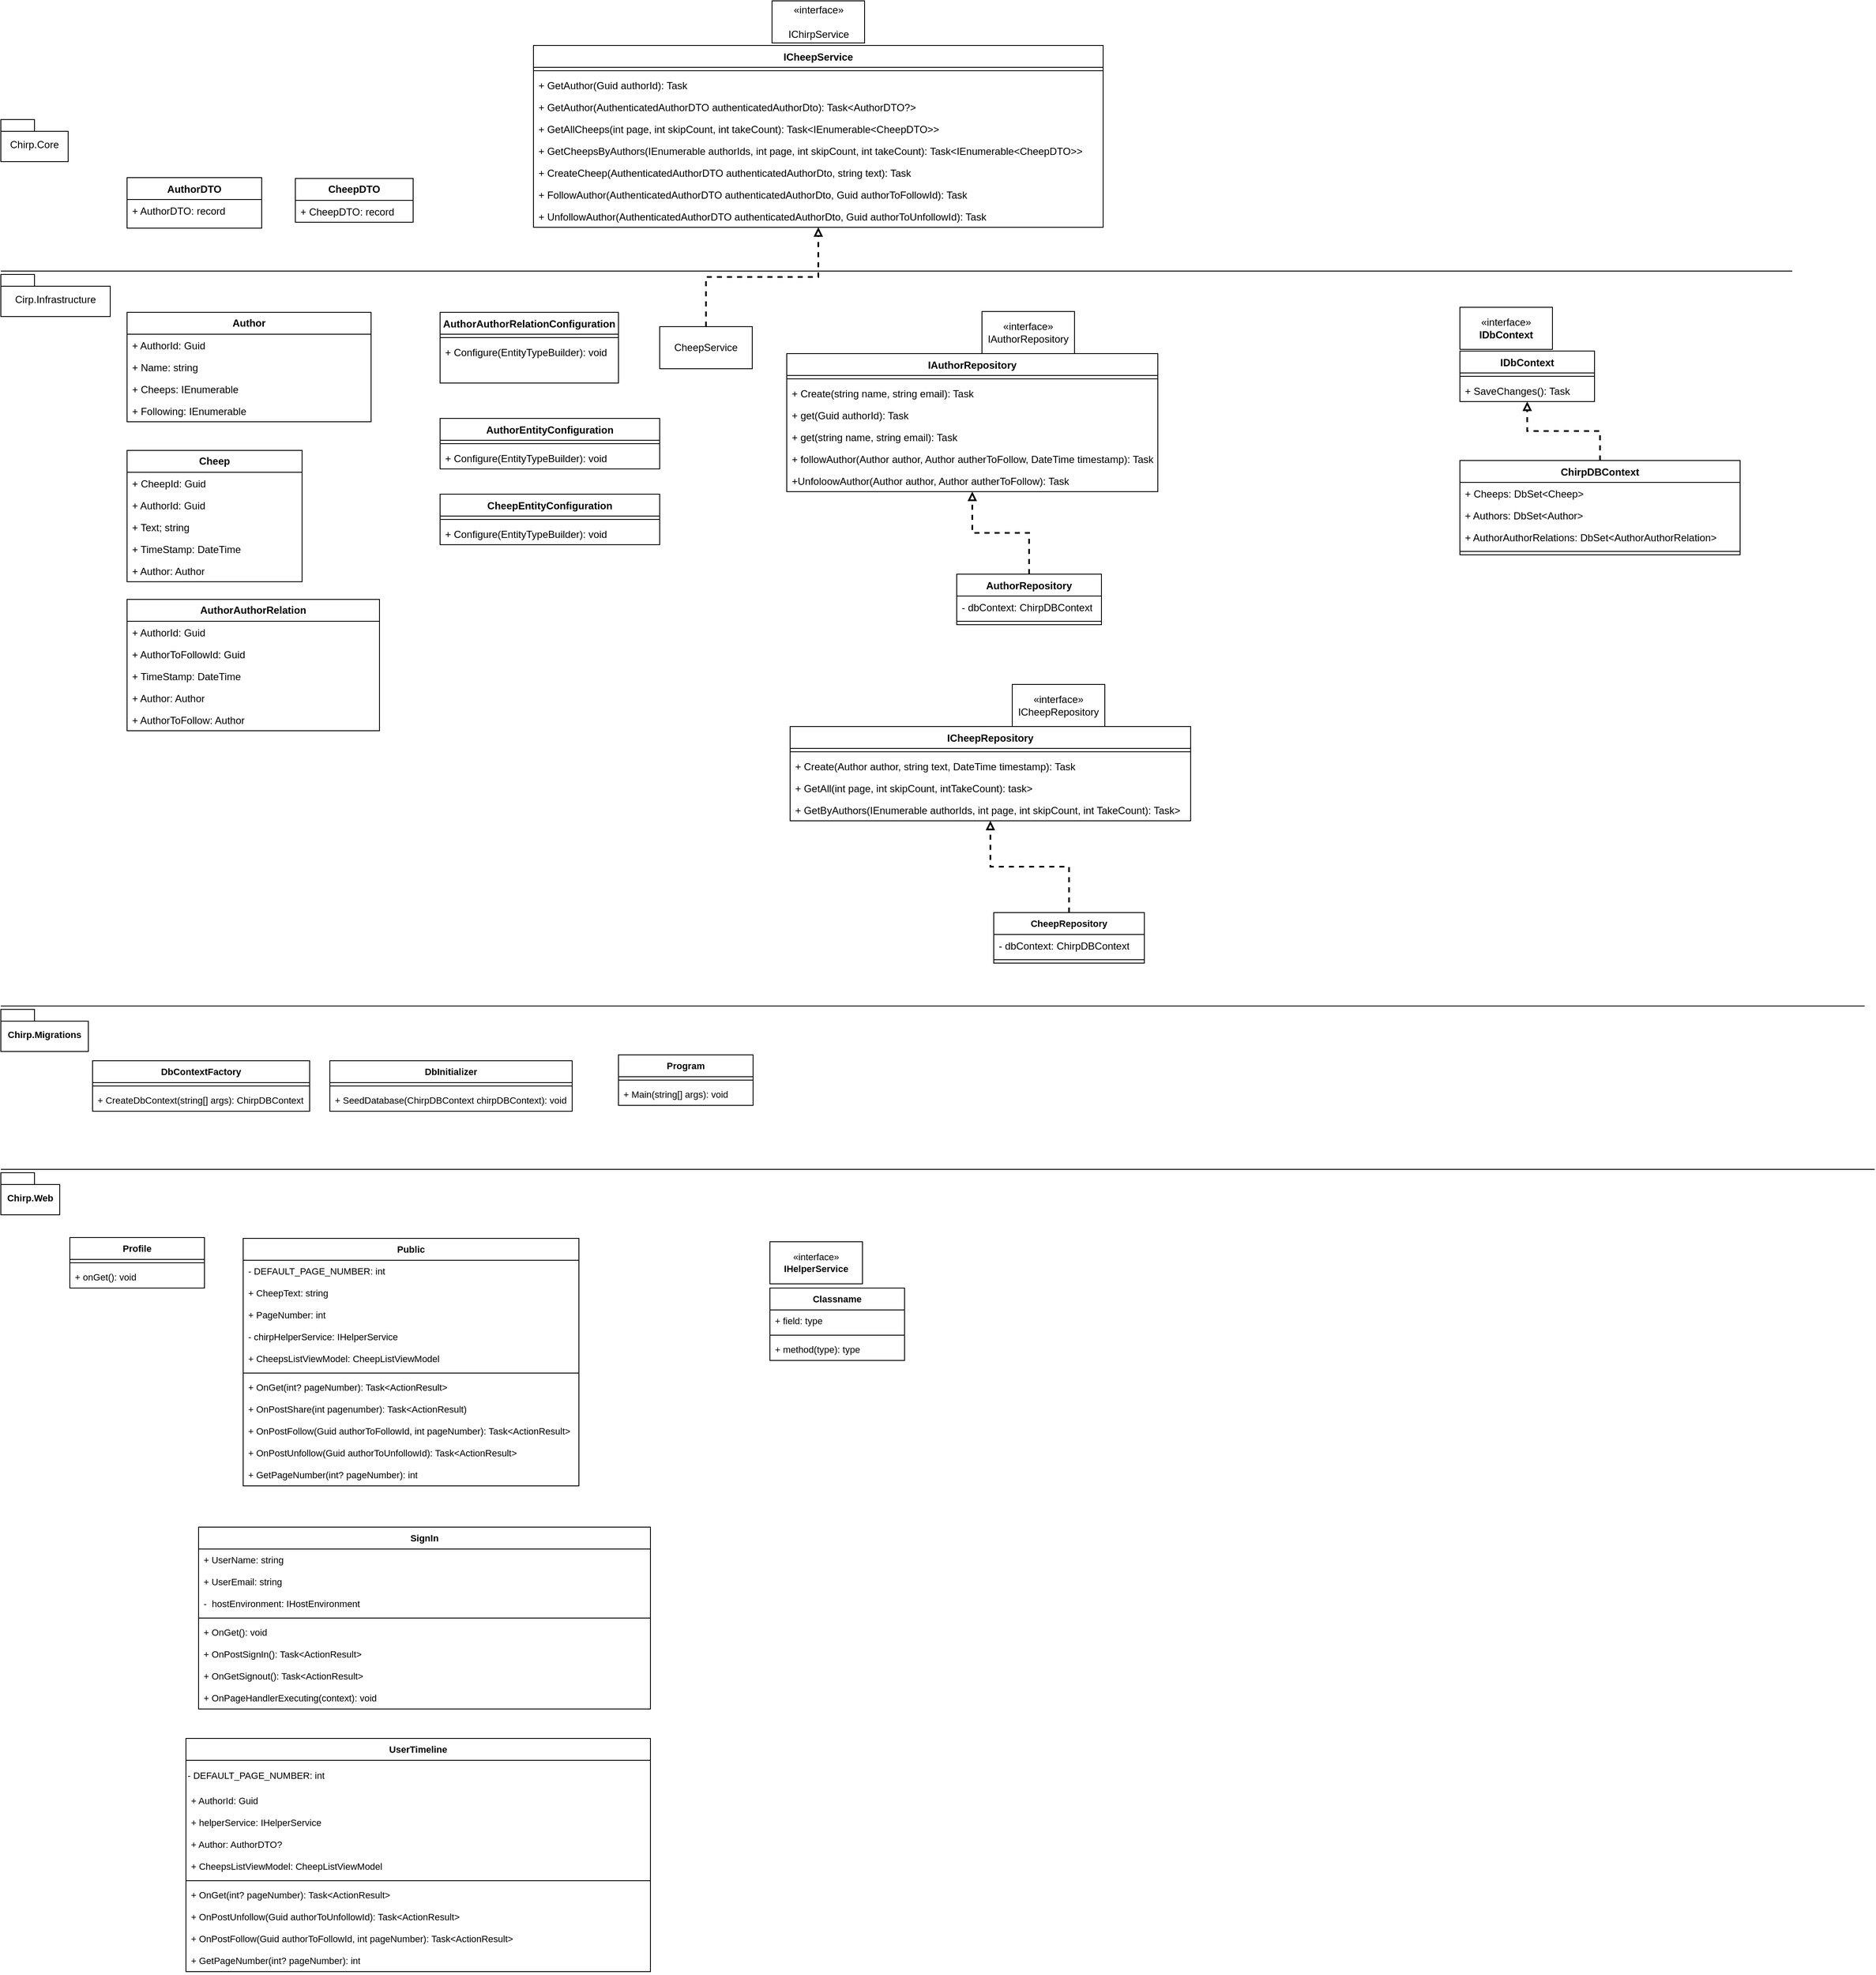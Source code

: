 <mxfile version="22.1.11" type="github">
  <diagram name="Side-1" id="n4ExBYcmlhZmqJaZ9lVX">
    <mxGraphModel dx="1687" dy="2089" grid="0" gridSize="10" guides="1" tooltips="1" connect="1" arrows="1" fold="1" page="1" pageScale="1" pageWidth="827" pageHeight="1169" math="0" shadow="0">
      <root>
        <mxCell id="0" />
        <mxCell id="1" parent="0" />
        <mxCell id="szzXH3E3IFlkDoHcMdtM-1" value="AuthorDTO" style="swimlane;align=center;verticalAlign=top;childLayout=stackLayout;horizontal=1;startSize=26;horizontalStack=0;resizeParent=1;resizeLast=0;collapsible=1;marginBottom=0;rounded=0;shadow=0;strokeWidth=1;" parent="1" vertex="1">
          <mxGeometry x="176" y="-931" width="160" height="60" as="geometry">
            <mxRectangle x="140" y="70" width="160" height="26" as="alternateBounds" />
          </mxGeometry>
        </mxCell>
        <mxCell id="szzXH3E3IFlkDoHcMdtM-2" value="+ AuthorDTO: record " style="text;align=left;verticalAlign=top;spacingLeft=4;spacingRight=4;overflow=hidden;rotatable=0;points=[[0,0.5],[1,0.5]];portConstraint=eastwest;" parent="szzXH3E3IFlkDoHcMdtM-1" vertex="1">
          <mxGeometry y="26" width="160" height="26" as="geometry" />
        </mxCell>
        <mxCell id="szzXH3E3IFlkDoHcMdtM-3" value="CheepDTO" style="swimlane;childLayout=stackLayout;horizontal=1;startSize=26;fillColor=none;horizontalStack=0;resizeParent=1;resizeParentMax=0;resizeLast=0;collapsible=1;marginBottom=0;whiteSpace=wrap;html=1;" parent="1" vertex="1">
          <mxGeometry x="376" y="-930" width="140" height="52" as="geometry" />
        </mxCell>
        <mxCell id="szzXH3E3IFlkDoHcMdtM-4" value="+ CheepDTO: record " style="text;strokeColor=none;fillColor=none;align=left;verticalAlign=top;spacingLeft=4;spacingRight=4;overflow=hidden;rotatable=0;points=[[0,0.5],[1,0.5]];portConstraint=eastwest;whiteSpace=wrap;html=1;" parent="szzXH3E3IFlkDoHcMdtM-3" vertex="1">
          <mxGeometry y="26" width="140" height="26" as="geometry" />
        </mxCell>
        <mxCell id="szzXH3E3IFlkDoHcMdtM-5" value="«interface»&#xa;&#xa;IChirpService" style="html=1;whiteSpace=wrap;" parent="1" vertex="1">
          <mxGeometry x="942.5" y="-1141" width="110" height="50" as="geometry" />
        </mxCell>
        <mxCell id="szzXH3E3IFlkDoHcMdtM-6" value="Chirp.Core" style="shape=folder;spacingTop=10;tabWidth=40;tabHeight=14;tabPosition=left;html=1;whiteSpace=wrap;" parent="1" vertex="1">
          <mxGeometry x="26" y="-1000" width="80" height="50" as="geometry" />
        </mxCell>
        <mxCell id="szzXH3E3IFlkDoHcMdtM-7" value="Cirp.Infrastructure" style="shape=folder;spacingTop=10;tabWidth=40;tabHeight=14;tabPosition=left;html=1;whiteSpace=wrap;" parent="1" vertex="1">
          <mxGeometry x="26" y="-816" width="130" height="50" as="geometry" />
        </mxCell>
        <mxCell id="szzXH3E3IFlkDoHcMdtM-8" value="Author" style="swimlane;childLayout=stackLayout;horizontal=1;startSize=26;fillColor=none;horizontalStack=0;resizeParent=1;resizeParentMax=0;resizeLast=0;collapsible=1;marginBottom=0;whiteSpace=wrap;html=1;" parent="1" vertex="1">
          <mxGeometry x="176" y="-771" width="290" height="130" as="geometry" />
        </mxCell>
        <mxCell id="szzXH3E3IFlkDoHcMdtM-9" value="+ AuthorId: Guid" style="text;strokeColor=none;fillColor=none;align=left;verticalAlign=top;spacingLeft=4;spacingRight=4;overflow=hidden;rotatable=0;points=[[0,0.5],[1,0.5]];portConstraint=eastwest;whiteSpace=wrap;html=1;" parent="szzXH3E3IFlkDoHcMdtM-8" vertex="1">
          <mxGeometry y="26" width="290" height="26" as="geometry" />
        </mxCell>
        <mxCell id="szzXH3E3IFlkDoHcMdtM-10" value="+ Name: string" style="text;strokeColor=none;fillColor=none;align=left;verticalAlign=top;spacingLeft=4;spacingRight=4;overflow=hidden;rotatable=0;points=[[0,0.5],[1,0.5]];portConstraint=eastwest;whiteSpace=wrap;html=1;" parent="szzXH3E3IFlkDoHcMdtM-8" vertex="1">
          <mxGeometry y="52" width="290" height="26" as="geometry" />
        </mxCell>
        <mxCell id="szzXH3E3IFlkDoHcMdtM-11" value="+ Cheeps: IEnumerable&lt;Cheep&gt;" style="text;strokeColor=none;fillColor=none;align=left;verticalAlign=top;spacingLeft=4;spacingRight=4;overflow=hidden;rotatable=0;points=[[0,0.5],[1,0.5]];portConstraint=eastwest;whiteSpace=wrap;html=1;" parent="szzXH3E3IFlkDoHcMdtM-8" vertex="1">
          <mxGeometry y="78" width="290" height="26" as="geometry" />
        </mxCell>
        <mxCell id="szzXH3E3IFlkDoHcMdtM-12" value="+ Following: IEnumerable&lt;AuthorAuthorRelation&gt;" style="text;strokeColor=none;fillColor=none;align=left;verticalAlign=top;spacingLeft=4;spacingRight=4;overflow=hidden;rotatable=0;points=[[0,0.5],[1,0.5]];portConstraint=eastwest;whiteSpace=wrap;html=1;" parent="szzXH3E3IFlkDoHcMdtM-8" vertex="1">
          <mxGeometry y="104" width="290" height="26" as="geometry" />
        </mxCell>
        <mxCell id="szzXH3E3IFlkDoHcMdtM-13" value="AuthorAuthorRelation" style="swimlane;childLayout=stackLayout;horizontal=1;startSize=26;fillColor=none;horizontalStack=0;resizeParent=1;resizeParentMax=0;resizeLast=0;collapsible=1;marginBottom=0;whiteSpace=wrap;html=1;" parent="1" vertex="1">
          <mxGeometry x="176" y="-430" width="300" height="156" as="geometry" />
        </mxCell>
        <mxCell id="szzXH3E3IFlkDoHcMdtM-14" value="+ AuthorId: Guid" style="text;strokeColor=none;fillColor=none;align=left;verticalAlign=top;spacingLeft=4;spacingRight=4;overflow=hidden;rotatable=0;points=[[0,0.5],[1,0.5]];portConstraint=eastwest;whiteSpace=wrap;html=1;" parent="szzXH3E3IFlkDoHcMdtM-13" vertex="1">
          <mxGeometry y="26" width="300" height="26" as="geometry" />
        </mxCell>
        <mxCell id="szzXH3E3IFlkDoHcMdtM-15" value="+ AuthorToFollowId: Guid" style="text;strokeColor=none;fillColor=none;align=left;verticalAlign=top;spacingLeft=4;spacingRight=4;overflow=hidden;rotatable=0;points=[[0,0.5],[1,0.5]];portConstraint=eastwest;whiteSpace=wrap;html=1;" parent="szzXH3E3IFlkDoHcMdtM-13" vertex="1">
          <mxGeometry y="52" width="300" height="26" as="geometry" />
        </mxCell>
        <mxCell id="szzXH3E3IFlkDoHcMdtM-16" value="+ TimeStamp: DateTime&#xa;&#xa;" style="text;strokeColor=none;fillColor=none;align=left;verticalAlign=top;spacingLeft=4;spacingRight=4;overflow=hidden;rotatable=0;points=[[0,0.5],[1,0.5]];portConstraint=eastwest;whiteSpace=wrap;html=1;" parent="szzXH3E3IFlkDoHcMdtM-13" vertex="1">
          <mxGeometry y="78" width="300" height="26" as="geometry" />
        </mxCell>
        <mxCell id="szzXH3E3IFlkDoHcMdtM-17" value="+ Author: Author" style="text;strokeColor=none;fillColor=none;align=left;verticalAlign=top;spacingLeft=4;spacingRight=4;overflow=hidden;rotatable=0;points=[[0,0.5],[1,0.5]];portConstraint=eastwest;whiteSpace=wrap;html=1;" parent="szzXH3E3IFlkDoHcMdtM-13" vertex="1">
          <mxGeometry y="104" width="300" height="26" as="geometry" />
        </mxCell>
        <mxCell id="szzXH3E3IFlkDoHcMdtM-18" value="+ AuthorToFollow: Author" style="text;strokeColor=none;fillColor=none;align=left;verticalAlign=top;spacingLeft=4;spacingRight=4;overflow=hidden;rotatable=0;points=[[0,0.5],[1,0.5]];portConstraint=eastwest;whiteSpace=wrap;html=1;" parent="szzXH3E3IFlkDoHcMdtM-13" vertex="1">
          <mxGeometry y="130" width="300" height="26" as="geometry" />
        </mxCell>
        <mxCell id="szzXH3E3IFlkDoHcMdtM-19" value="Cheep" style="swimlane;childLayout=stackLayout;horizontal=1;startSize=26;fillColor=none;horizontalStack=0;resizeParent=1;resizeParentMax=0;resizeLast=0;collapsible=1;marginBottom=0;whiteSpace=wrap;html=1;" parent="1" vertex="1">
          <mxGeometry x="176" y="-607" width="208" height="156" as="geometry" />
        </mxCell>
        <mxCell id="szzXH3E3IFlkDoHcMdtM-20" value="+ CheepId: Guid" style="text;strokeColor=none;fillColor=none;align=left;verticalAlign=top;spacingLeft=4;spacingRight=4;overflow=hidden;rotatable=0;points=[[0,0.5],[1,0.5]];portConstraint=eastwest;whiteSpace=wrap;html=1;" parent="szzXH3E3IFlkDoHcMdtM-19" vertex="1">
          <mxGeometry y="26" width="208" height="26" as="geometry" />
        </mxCell>
        <mxCell id="szzXH3E3IFlkDoHcMdtM-21" value="+ AuthorId: Guid" style="text;strokeColor=none;fillColor=none;align=left;verticalAlign=top;spacingLeft=4;spacingRight=4;overflow=hidden;rotatable=0;points=[[0,0.5],[1,0.5]];portConstraint=eastwest;whiteSpace=wrap;html=1;" parent="szzXH3E3IFlkDoHcMdtM-19" vertex="1">
          <mxGeometry y="52" width="208" height="26" as="geometry" />
        </mxCell>
        <mxCell id="szzXH3E3IFlkDoHcMdtM-22" value="+ Text; string" style="text;strokeColor=none;fillColor=none;align=left;verticalAlign=top;spacingLeft=4;spacingRight=4;overflow=hidden;rotatable=0;points=[[0,0.5],[1,0.5]];portConstraint=eastwest;whiteSpace=wrap;html=1;" parent="szzXH3E3IFlkDoHcMdtM-19" vertex="1">
          <mxGeometry y="78" width="208" height="26" as="geometry" />
        </mxCell>
        <mxCell id="szzXH3E3IFlkDoHcMdtM-26" value="+ TimeStamp: DateTime&#xa;&#xa;" style="text;strokeColor=none;fillColor=none;align=left;verticalAlign=top;spacingLeft=4;spacingRight=4;overflow=hidden;rotatable=0;points=[[0,0.5],[1,0.5]];portConstraint=eastwest;whiteSpace=wrap;html=1;" parent="szzXH3E3IFlkDoHcMdtM-19" vertex="1">
          <mxGeometry y="104" width="208" height="26" as="geometry" />
        </mxCell>
        <mxCell id="szzXH3E3IFlkDoHcMdtM-28" value="+ Author: Author" style="text;strokeColor=none;fillColor=none;align=left;verticalAlign=top;spacingLeft=4;spacingRight=4;overflow=hidden;rotatable=0;points=[[0,0.5],[1,0.5]];portConstraint=eastwest;whiteSpace=wrap;html=1;" parent="szzXH3E3IFlkDoHcMdtM-19" vertex="1">
          <mxGeometry y="130" width="208" height="26" as="geometry" />
        </mxCell>
        <mxCell id="szzXH3E3IFlkDoHcMdtM-23" value="" style="line;strokeWidth=1;fillColor=none;align=left;verticalAlign=middle;spacingTop=-1;spacingLeft=3;spacingRight=3;rotatable=0;labelPosition=right;points=[];portConstraint=eastwest;strokeColor=inherit;" parent="1" vertex="1">
          <mxGeometry x="26" y="-824" width="2129" height="8" as="geometry" />
        </mxCell>
        <mxCell id="szzXH3E3IFlkDoHcMdtM-40" value="AuthorAuthorRelationConfiguration" style="swimlane;align=center;verticalAlign=top;childLayout=stackLayout;horizontal=1;startSize=26;horizontalStack=0;resizeParent=1;resizeParentMax=0;resizeLast=0;collapsible=1;marginBottom=0;whiteSpace=wrap;html=1;" parent="1" vertex="1">
          <mxGeometry x="548" y="-771" width="212" height="84" as="geometry" />
        </mxCell>
        <mxCell id="szzXH3E3IFlkDoHcMdtM-42" value="" style="line;strokeWidth=1;fillColor=none;align=left;verticalAlign=middle;spacingTop=-1;spacingLeft=3;spacingRight=3;rotatable=0;labelPosition=right;points=[];portConstraint=eastwest;strokeColor=inherit;" parent="szzXH3E3IFlkDoHcMdtM-40" vertex="1">
          <mxGeometry y="26" width="212" height="8" as="geometry" />
        </mxCell>
        <mxCell id="szzXH3E3IFlkDoHcMdtM-43" value="+ Configure(EntityTypeBuilder&lt;AuthorAuthorRelation&gt;): void" style="text;strokeColor=none;fillColor=none;align=left;verticalAlign=top;spacingLeft=4;spacingRight=4;overflow=hidden;rotatable=0;points=[[0,0.5],[1,0.5]];portConstraint=eastwest;whiteSpace=wrap;html=1;" parent="szzXH3E3IFlkDoHcMdtM-40" vertex="1">
          <mxGeometry y="34" width="212" height="50" as="geometry" />
        </mxCell>
        <mxCell id="szzXH3E3IFlkDoHcMdtM-45" value="AuthorEntityConfiguration" style="swimlane;align=center;verticalAlign=top;childLayout=stackLayout;horizontal=1;startSize=26;horizontalStack=0;resizeParent=1;resizeParentMax=0;resizeLast=0;collapsible=1;marginBottom=0;whiteSpace=wrap;html=1;" parent="1" vertex="1">
          <mxGeometry x="548" y="-645" width="261" height="60" as="geometry" />
        </mxCell>
        <mxCell id="szzXH3E3IFlkDoHcMdtM-47" value="" style="line;strokeWidth=1;fillColor=none;align=left;verticalAlign=middle;spacingTop=-1;spacingLeft=3;spacingRight=3;rotatable=0;labelPosition=right;points=[];portConstraint=eastwest;strokeColor=inherit;" parent="szzXH3E3IFlkDoHcMdtM-45" vertex="1">
          <mxGeometry y="26" width="261" height="8" as="geometry" />
        </mxCell>
        <mxCell id="szzXH3E3IFlkDoHcMdtM-48" value="+ Configure(EntityTypeBuilder&lt;Author&gt;): void" style="text;strokeColor=none;fillColor=none;align=left;verticalAlign=top;spacingLeft=4;spacingRight=4;overflow=hidden;rotatable=0;points=[[0,0.5],[1,0.5]];portConstraint=eastwest;whiteSpace=wrap;html=1;" parent="szzXH3E3IFlkDoHcMdtM-45" vertex="1">
          <mxGeometry y="34" width="261" height="26" as="geometry" />
        </mxCell>
        <mxCell id="szzXH3E3IFlkDoHcMdtM-49" value="CheepEntityConfiguration" style="swimlane;align=center;verticalAlign=top;childLayout=stackLayout;horizontal=1;startSize=26;horizontalStack=0;resizeParent=1;resizeParentMax=0;resizeLast=0;collapsible=1;marginBottom=0;whiteSpace=wrap;html=1;" parent="1" vertex="1">
          <mxGeometry x="548" y="-555" width="261" height="60" as="geometry" />
        </mxCell>
        <mxCell id="szzXH3E3IFlkDoHcMdtM-50" value="" style="line;strokeWidth=1;fillColor=none;align=left;verticalAlign=middle;spacingTop=-1;spacingLeft=3;spacingRight=3;rotatable=0;labelPosition=right;points=[];portConstraint=eastwest;strokeColor=inherit;" parent="szzXH3E3IFlkDoHcMdtM-49" vertex="1">
          <mxGeometry y="26" width="261" height="8" as="geometry" />
        </mxCell>
        <mxCell id="szzXH3E3IFlkDoHcMdtM-51" value="+ Configure(EntityTypeBuilder&lt;Cheep&gt;): void" style="text;strokeColor=none;fillColor=none;align=left;verticalAlign=top;spacingLeft=4;spacingRight=4;overflow=hidden;rotatable=0;points=[[0,0.5],[1,0.5]];portConstraint=eastwest;whiteSpace=wrap;html=1;" parent="szzXH3E3IFlkDoHcMdtM-49" vertex="1">
          <mxGeometry y="34" width="261" height="26" as="geometry" />
        </mxCell>
        <mxCell id="szzXH3E3IFlkDoHcMdtM-52" value="IAuthorRepository" style="swimlane;align=center;verticalAlign=top;childLayout=stackLayout;horizontal=1;startSize=26;horizontalStack=0;resizeParent=1;resizeParentMax=0;resizeLast=0;collapsible=1;marginBottom=0;whiteSpace=wrap;html=1;" parent="1" vertex="1">
          <mxGeometry x="960" y="-722" width="441" height="164" as="geometry" />
        </mxCell>
        <mxCell id="szzXH3E3IFlkDoHcMdtM-54" value="" style="line;strokeWidth=1;fillColor=none;align=left;verticalAlign=middle;spacingTop=-1;spacingLeft=3;spacingRight=3;rotatable=0;labelPosition=right;points=[];portConstraint=eastwest;strokeColor=inherit;" parent="szzXH3E3IFlkDoHcMdtM-52" vertex="1">
          <mxGeometry y="26" width="441" height="8" as="geometry" />
        </mxCell>
        <mxCell id="szzXH3E3IFlkDoHcMdtM-55" value="+ Create(string name, string email): Task&lt;Author&gt;" style="text;strokeColor=none;fillColor=none;align=left;verticalAlign=top;spacingLeft=4;spacingRight=4;overflow=hidden;rotatable=0;points=[[0,0.5],[1,0.5]];portConstraint=eastwest;whiteSpace=wrap;html=1;" parent="szzXH3E3IFlkDoHcMdtM-52" vertex="1">
          <mxGeometry y="34" width="441" height="26" as="geometry" />
        </mxCell>
        <mxCell id="NcOIJJ-A-0G6b4FiHdDM-6" value="+ get(Guid authorId): Task&lt;Author?&gt;" style="text;strokeColor=none;fillColor=none;align=left;verticalAlign=top;spacingLeft=4;spacingRight=4;overflow=hidden;rotatable=0;points=[[0,0.5],[1,0.5]];portConstraint=eastwest;whiteSpace=wrap;html=1;" vertex="1" parent="szzXH3E3IFlkDoHcMdtM-52">
          <mxGeometry y="60" width="441" height="26" as="geometry" />
        </mxCell>
        <mxCell id="NcOIJJ-A-0G6b4FiHdDM-7" value="+ get(string name, string email): Task&lt;Author?&gt;" style="text;strokeColor=none;fillColor=none;align=left;verticalAlign=top;spacingLeft=4;spacingRight=4;overflow=hidden;rotatable=0;points=[[0,0.5],[1,0.5]];portConstraint=eastwest;whiteSpace=wrap;html=1;" vertex="1" parent="szzXH3E3IFlkDoHcMdtM-52">
          <mxGeometry y="86" width="441" height="26" as="geometry" />
        </mxCell>
        <mxCell id="NcOIJJ-A-0G6b4FiHdDM-8" value="+ followAuthor(Author author, Author autherToFollow, DateTime timestamp): Task&lt;AuthorAuthorRelation&gt;" style="text;strokeColor=none;fillColor=none;align=left;verticalAlign=top;spacingLeft=4;spacingRight=4;overflow=hidden;rotatable=0;points=[[0,0.5],[1,0.5]];portConstraint=eastwest;whiteSpace=wrap;html=1;" vertex="1" parent="szzXH3E3IFlkDoHcMdtM-52">
          <mxGeometry y="112" width="441" height="26" as="geometry" />
        </mxCell>
        <mxCell id="NcOIJJ-A-0G6b4FiHdDM-9" value="+UnfoloowAuthor(Author author, Author autherToFollow): Task" style="text;strokeColor=none;fillColor=none;align=left;verticalAlign=top;spacingLeft=4;spacingRight=4;overflow=hidden;rotatable=0;points=[[0,0.5],[1,0.5]];portConstraint=eastwest;whiteSpace=wrap;html=1;" vertex="1" parent="szzXH3E3IFlkDoHcMdtM-52">
          <mxGeometry y="138" width="441" height="26" as="geometry" />
        </mxCell>
        <mxCell id="NcOIJJ-A-0G6b4FiHdDM-10" value="ICheepRepository" style="swimlane;align=center;verticalAlign=top;childLayout=stackLayout;horizontal=1;startSize=26;horizontalStack=0;resizeParent=1;resizeParentMax=0;resizeLast=0;collapsible=1;marginBottom=0;whiteSpace=wrap;html=1;" vertex="1" parent="1">
          <mxGeometry x="964" y="-279" width="476" height="112" as="geometry" />
        </mxCell>
        <mxCell id="NcOIJJ-A-0G6b4FiHdDM-12" value="" style="line;strokeWidth=1;fillColor=none;align=left;verticalAlign=middle;spacingTop=-1;spacingLeft=3;spacingRight=3;rotatable=0;labelPosition=right;points=[];portConstraint=eastwest;strokeColor=inherit;" vertex="1" parent="NcOIJJ-A-0G6b4FiHdDM-10">
          <mxGeometry y="26" width="476" height="8" as="geometry" />
        </mxCell>
        <mxCell id="NcOIJJ-A-0G6b4FiHdDM-13" value="+ Create(Author author, string text, DateTime timestamp): Task&lt;Cheep&gt;" style="text;strokeColor=none;fillColor=none;align=left;verticalAlign=top;spacingLeft=4;spacingRight=4;overflow=hidden;rotatable=0;points=[[0,0.5],[1,0.5]];portConstraint=eastwest;whiteSpace=wrap;html=1;" vertex="1" parent="NcOIJJ-A-0G6b4FiHdDM-10">
          <mxGeometry y="34" width="476" height="26" as="geometry" />
        </mxCell>
        <mxCell id="NcOIJJ-A-0G6b4FiHdDM-15" value="+ GetAll(int page, int skipCount, intTakeCount): task&lt;IEnumerable&lt;Cheep&gt;&gt;" style="text;strokeColor=none;fillColor=none;align=left;verticalAlign=top;spacingLeft=4;spacingRight=4;overflow=hidden;rotatable=0;points=[[0,0.5],[1,0.5]];portConstraint=eastwest;whiteSpace=wrap;html=1;" vertex="1" parent="NcOIJJ-A-0G6b4FiHdDM-10">
          <mxGeometry y="60" width="476" height="26" as="geometry" />
        </mxCell>
        <mxCell id="NcOIJJ-A-0G6b4FiHdDM-16" value="+ GetByAuthors(IEnumerable&lt;Guid&gt; authorIds, int page, int skipCount, int TakeCount): Task&lt;IEnumerable&lt;Cheep&gt;&gt;" style="text;strokeColor=none;fillColor=none;align=left;verticalAlign=top;spacingLeft=4;spacingRight=4;overflow=hidden;rotatable=0;points=[[0,0.5],[1,0.5]];portConstraint=eastwest;whiteSpace=wrap;html=1;" vertex="1" parent="NcOIJJ-A-0G6b4FiHdDM-10">
          <mxGeometry y="86" width="476" height="26" as="geometry" />
        </mxCell>
        <mxCell id="NcOIJJ-A-0G6b4FiHdDM-18" value="«interface»&#xa;IAuthorRepository" style="html=1;whiteSpace=wrap;" vertex="1" parent="1">
          <mxGeometry x="1192" y="-772" width="110" height="50" as="geometry" />
        </mxCell>
        <mxCell id="NcOIJJ-A-0G6b4FiHdDM-19" value="«interface»&#xa;ICheepRepository" style="html=1;whiteSpace=wrap;" vertex="1" parent="1">
          <mxGeometry x="1228" y="-329" width="110" height="50" as="geometry" />
        </mxCell>
        <mxCell id="NcOIJJ-A-0G6b4FiHdDM-25" value="ICheepService" style="swimlane;align=center;verticalAlign=top;childLayout=stackLayout;horizontal=1;startSize=26;horizontalStack=0;resizeParent=1;resizeParentMax=0;resizeLast=0;collapsible=1;marginBottom=0;whiteSpace=wrap;html=1;" vertex="1" parent="1">
          <mxGeometry x="659" y="-1088" width="677" height="216" as="geometry" />
        </mxCell>
        <mxCell id="NcOIJJ-A-0G6b4FiHdDM-27" value="" style="line;strokeWidth=1;fillColor=none;align=left;verticalAlign=middle;spacingTop=-1;spacingLeft=3;spacingRight=3;rotatable=0;labelPosition=right;points=[];portConstraint=eastwest;strokeColor=inherit;" vertex="1" parent="NcOIJJ-A-0G6b4FiHdDM-25">
          <mxGeometry y="26" width="677" height="8" as="geometry" />
        </mxCell>
        <mxCell id="NcOIJJ-A-0G6b4FiHdDM-28" value="+ GetAuthor(Guid authorId): Task" style="text;strokeColor=none;fillColor=none;align=left;verticalAlign=top;spacingLeft=4;spacingRight=4;overflow=hidden;rotatable=0;points=[[0,0.5],[1,0.5]];portConstraint=eastwest;whiteSpace=wrap;html=1;" vertex="1" parent="NcOIJJ-A-0G6b4FiHdDM-25">
          <mxGeometry y="34" width="677" height="26" as="geometry" />
        </mxCell>
        <mxCell id="NcOIJJ-A-0G6b4FiHdDM-29" value="+ GetAuthor(AuthenticatedAuthorDTO authenticatedAuthorDto): Task&amp;lt;AuthorDTO?&amp;gt;" style="text;strokeColor=none;fillColor=none;align=left;verticalAlign=top;spacingLeft=4;spacingRight=4;overflow=hidden;rotatable=0;points=[[0,0.5],[1,0.5]];portConstraint=eastwest;whiteSpace=wrap;html=1;" vertex="1" parent="NcOIJJ-A-0G6b4FiHdDM-25">
          <mxGeometry y="60" width="677" height="26" as="geometry" />
        </mxCell>
        <mxCell id="NcOIJJ-A-0G6b4FiHdDM-30" value="+ GetAllCheeps(int page, int skipCount, int takeCount): Task&amp;lt;IEnumerable&amp;lt;CheepDTO&amp;gt;&amp;gt;" style="text;strokeColor=none;fillColor=none;align=left;verticalAlign=top;spacingLeft=4;spacingRight=4;overflow=hidden;rotatable=0;points=[[0,0.5],[1,0.5]];portConstraint=eastwest;whiteSpace=wrap;html=1;" vertex="1" parent="NcOIJJ-A-0G6b4FiHdDM-25">
          <mxGeometry y="86" width="677" height="26" as="geometry" />
        </mxCell>
        <mxCell id="NcOIJJ-A-0G6b4FiHdDM-31" value="+&amp;nbsp;GetCheepsByAuthors(IEnumerable authorIds, int page, int skipCount, int takeCount):&amp;nbsp;Task&amp;lt;IEnumerable&amp;lt;CheepDTO&amp;gt;&amp;gt;&amp;nbsp;" style="text;strokeColor=none;fillColor=none;align=left;verticalAlign=top;spacingLeft=4;spacingRight=4;overflow=hidden;rotatable=0;points=[[0,0.5],[1,0.5]];portConstraint=eastwest;whiteSpace=wrap;html=1;" vertex="1" parent="NcOIJJ-A-0G6b4FiHdDM-25">
          <mxGeometry y="112" width="677" height="26" as="geometry" />
        </mxCell>
        <mxCell id="NcOIJJ-A-0G6b4FiHdDM-32" value="+ CreateCheep(AuthenticatedAuthorDTO authenticatedAuthorDto, string text): Task&amp;nbsp;" style="text;strokeColor=none;fillColor=none;align=left;verticalAlign=top;spacingLeft=4;spacingRight=4;overflow=hidden;rotatable=0;points=[[0,0.5],[1,0.5]];portConstraint=eastwest;whiteSpace=wrap;html=1;" vertex="1" parent="NcOIJJ-A-0G6b4FiHdDM-25">
          <mxGeometry y="138" width="677" height="26" as="geometry" />
        </mxCell>
        <mxCell id="NcOIJJ-A-0G6b4FiHdDM-33" value="+ FollowAuthor(AuthenticatedAuthorDTO authenticatedAuthorDto, Guid authorToFollowId): Task" style="text;strokeColor=none;fillColor=none;align=left;verticalAlign=top;spacingLeft=4;spacingRight=4;overflow=hidden;rotatable=0;points=[[0,0.5],[1,0.5]];portConstraint=eastwest;whiteSpace=wrap;html=1;" vertex="1" parent="NcOIJJ-A-0G6b4FiHdDM-25">
          <mxGeometry y="164" width="677" height="26" as="geometry" />
        </mxCell>
        <mxCell id="NcOIJJ-A-0G6b4FiHdDM-34" value="+ UnfollowAuthor(AuthenticatedAuthorDTO authenticatedAuthorDto, Guid authorToUnfollowId): Task" style="text;strokeColor=none;fillColor=none;align=left;verticalAlign=top;spacingLeft=4;spacingRight=4;overflow=hidden;rotatable=0;points=[[0,0.5],[1,0.5]];portConstraint=eastwest;whiteSpace=wrap;html=1;" vertex="1" parent="NcOIJJ-A-0G6b4FiHdDM-25">
          <mxGeometry y="190" width="677" height="26" as="geometry" />
        </mxCell>
        <mxCell id="NcOIJJ-A-0G6b4FiHdDM-36" style="edgeStyle=orthogonalEdgeStyle;rounded=0;orthogonalLoop=1;jettySize=auto;html=1;endArrow=block;endFill=0;strokeWidth=2;dashed=1;" edge="1" parent="1" source="NcOIJJ-A-0G6b4FiHdDM-35" target="NcOIJJ-A-0G6b4FiHdDM-25">
          <mxGeometry relative="1" as="geometry" />
        </mxCell>
        <mxCell id="NcOIJJ-A-0G6b4FiHdDM-35" value="CheepService" style="html=1;whiteSpace=wrap;" vertex="1" parent="1">
          <mxGeometry x="809" y="-754" width="110" height="50" as="geometry" />
        </mxCell>
        <mxCell id="NcOIJJ-A-0G6b4FiHdDM-37" value="«interface»&lt;br&gt;&lt;b&gt;IDbContext&lt;/b&gt;" style="html=1;whiteSpace=wrap;" vertex="1" parent="1">
          <mxGeometry x="1760" y="-777" width="110" height="50" as="geometry" />
        </mxCell>
        <mxCell id="NcOIJJ-A-0G6b4FiHdDM-38" value="IDbContext" style="swimlane;fontStyle=1;align=center;verticalAlign=top;childLayout=stackLayout;horizontal=1;startSize=26;horizontalStack=0;resizeParent=1;resizeParentMax=0;resizeLast=0;collapsible=1;marginBottom=0;whiteSpace=wrap;html=1;" vertex="1" parent="1">
          <mxGeometry x="1760" y="-725" width="160" height="60" as="geometry" />
        </mxCell>
        <mxCell id="NcOIJJ-A-0G6b4FiHdDM-40" value="" style="line;strokeWidth=1;fillColor=none;align=left;verticalAlign=middle;spacingTop=-1;spacingLeft=3;spacingRight=3;rotatable=0;labelPosition=right;points=[];portConstraint=eastwest;strokeColor=inherit;" vertex="1" parent="NcOIJJ-A-0G6b4FiHdDM-38">
          <mxGeometry y="26" width="160" height="8" as="geometry" />
        </mxCell>
        <mxCell id="NcOIJJ-A-0G6b4FiHdDM-41" value="+ SaveChanges(): Task" style="text;strokeColor=none;fillColor=none;align=left;verticalAlign=top;spacingLeft=4;spacingRight=4;overflow=hidden;rotatable=0;points=[[0,0.5],[1,0.5]];portConstraint=eastwest;whiteSpace=wrap;html=1;" vertex="1" parent="NcOIJJ-A-0G6b4FiHdDM-38">
          <mxGeometry y="34" width="160" height="26" as="geometry" />
        </mxCell>
        <mxCell id="NcOIJJ-A-0G6b4FiHdDM-49" style="edgeStyle=orthogonalEdgeStyle;rounded=0;orthogonalLoop=1;jettySize=auto;html=1;endArrow=block;endFill=0;dashed=1;strokeWidth=2;" edge="1" parent="1" source="NcOIJJ-A-0G6b4FiHdDM-42" target="NcOIJJ-A-0G6b4FiHdDM-38">
          <mxGeometry relative="1" as="geometry" />
        </mxCell>
        <mxCell id="NcOIJJ-A-0G6b4FiHdDM-42" value="ChirpDBContext" style="swimlane;fontStyle=1;align=center;verticalAlign=top;childLayout=stackLayout;horizontal=1;startSize=26;horizontalStack=0;resizeParent=1;resizeParentMax=0;resizeLast=0;collapsible=1;marginBottom=0;whiteSpace=wrap;html=1;" vertex="1" parent="1">
          <mxGeometry x="1760" y="-595" width="333" height="112" as="geometry" />
        </mxCell>
        <mxCell id="NcOIJJ-A-0G6b4FiHdDM-43" value="+ Cheeps: DbSet&amp;lt;Cheep&amp;gt;" style="text;strokeColor=none;fillColor=none;align=left;verticalAlign=top;spacingLeft=4;spacingRight=4;overflow=hidden;rotatable=0;points=[[0,0.5],[1,0.5]];portConstraint=eastwest;whiteSpace=wrap;html=1;" vertex="1" parent="NcOIJJ-A-0G6b4FiHdDM-42">
          <mxGeometry y="26" width="333" height="26" as="geometry" />
        </mxCell>
        <mxCell id="NcOIJJ-A-0G6b4FiHdDM-46" value="+ Authors: DbSet&amp;lt;Author&amp;gt;" style="text;strokeColor=none;fillColor=none;align=left;verticalAlign=top;spacingLeft=4;spacingRight=4;overflow=hidden;rotatable=0;points=[[0,0.5],[1,0.5]];portConstraint=eastwest;whiteSpace=wrap;html=1;" vertex="1" parent="NcOIJJ-A-0G6b4FiHdDM-42">
          <mxGeometry y="52" width="333" height="26" as="geometry" />
        </mxCell>
        <mxCell id="NcOIJJ-A-0G6b4FiHdDM-47" value="+ AuthorAuthorRelations: DbSet&amp;lt;AuthorAuthorRelation&amp;gt;" style="text;strokeColor=none;fillColor=none;align=left;verticalAlign=top;spacingLeft=4;spacingRight=4;overflow=hidden;rotatable=0;points=[[0,0.5],[1,0.5]];portConstraint=eastwest;whiteSpace=wrap;html=1;" vertex="1" parent="NcOIJJ-A-0G6b4FiHdDM-42">
          <mxGeometry y="78" width="333" height="26" as="geometry" />
        </mxCell>
        <mxCell id="NcOIJJ-A-0G6b4FiHdDM-44" value="" style="line;strokeWidth=1;fillColor=none;align=left;verticalAlign=middle;spacingTop=-1;spacingLeft=3;spacingRight=3;rotatable=0;labelPosition=right;points=[];portConstraint=eastwest;strokeColor=inherit;" vertex="1" parent="NcOIJJ-A-0G6b4FiHdDM-42">
          <mxGeometry y="104" width="333" height="8" as="geometry" />
        </mxCell>
        <mxCell id="NcOIJJ-A-0G6b4FiHdDM-55" style="edgeStyle=orthogonalEdgeStyle;rounded=0;orthogonalLoop=1;jettySize=auto;html=1;endArrow=block;endFill=0;strokeWidth=2;dashed=1;" edge="1" parent="1" source="NcOIJJ-A-0G6b4FiHdDM-50" target="szzXH3E3IFlkDoHcMdtM-52">
          <mxGeometry relative="1" as="geometry" />
        </mxCell>
        <mxCell id="NcOIJJ-A-0G6b4FiHdDM-50" value="AuthorRepository" style="swimlane;fontStyle=1;align=center;verticalAlign=top;childLayout=stackLayout;horizontal=1;startSize=26;horizontalStack=0;resizeParent=1;resizeParentMax=0;resizeLast=0;collapsible=1;marginBottom=0;whiteSpace=wrap;html=1;" vertex="1" parent="1">
          <mxGeometry x="1162" y="-460" width="172" height="60" as="geometry" />
        </mxCell>
        <mxCell id="NcOIJJ-A-0G6b4FiHdDM-54" value="- dbContext: ChirpDBContext" style="text;strokeColor=none;fillColor=none;align=left;verticalAlign=top;spacingLeft=4;spacingRight=4;overflow=hidden;rotatable=0;points=[[0,0.5],[1,0.5]];portConstraint=eastwest;whiteSpace=wrap;html=1;" vertex="1" parent="NcOIJJ-A-0G6b4FiHdDM-50">
          <mxGeometry y="26" width="172" height="26" as="geometry" />
        </mxCell>
        <mxCell id="NcOIJJ-A-0G6b4FiHdDM-52" value="" style="line;strokeWidth=1;fillColor=none;align=left;verticalAlign=middle;spacingTop=-1;spacingLeft=3;spacingRight=3;rotatable=0;labelPosition=right;points=[];portConstraint=eastwest;strokeColor=inherit;" vertex="1" parent="NcOIJJ-A-0G6b4FiHdDM-50">
          <mxGeometry y="52" width="172" height="8" as="geometry" />
        </mxCell>
        <mxCell id="NcOIJJ-A-0G6b4FiHdDM-60" style="edgeStyle=orthogonalEdgeStyle;shape=connector;rounded=0;orthogonalLoop=1;jettySize=auto;html=1;dashed=1;labelBackgroundColor=default;strokeColor=default;strokeWidth=2;align=center;verticalAlign=middle;fontFamily=Helvetica;fontSize=11;fontColor=default;endArrow=block;endFill=0;" edge="1" parent="1" source="NcOIJJ-A-0G6b4FiHdDM-56" target="NcOIJJ-A-0G6b4FiHdDM-10">
          <mxGeometry relative="1" as="geometry" />
        </mxCell>
        <mxCell id="NcOIJJ-A-0G6b4FiHdDM-56" value="CheepRepository" style="swimlane;fontStyle=1;align=center;verticalAlign=top;childLayout=stackLayout;horizontal=1;startSize=26;horizontalStack=0;resizeParent=1;resizeParentMax=0;resizeLast=0;collapsible=1;marginBottom=0;whiteSpace=wrap;html=1;fontFamily=Helvetica;fontSize=11;fontColor=default;" vertex="1" parent="1">
          <mxGeometry x="1206" y="-58" width="179" height="60" as="geometry" />
        </mxCell>
        <mxCell id="NcOIJJ-A-0G6b4FiHdDM-14" value="- dbContext: ChirpDBContext" style="text;strokeColor=none;fillColor=none;align=left;verticalAlign=top;spacingLeft=4;spacingRight=4;overflow=hidden;rotatable=0;points=[[0,0.5],[1,0.5]];portConstraint=eastwest;whiteSpace=wrap;html=1;" vertex="1" parent="NcOIJJ-A-0G6b4FiHdDM-56">
          <mxGeometry y="26" width="179" height="26" as="geometry" />
        </mxCell>
        <mxCell id="NcOIJJ-A-0G6b4FiHdDM-58" value="" style="line;strokeWidth=1;fillColor=none;align=left;verticalAlign=middle;spacingTop=-1;spacingLeft=3;spacingRight=3;rotatable=0;labelPosition=right;points=[];portConstraint=eastwest;strokeColor=inherit;fontFamily=Helvetica;fontSize=11;fontColor=default;" vertex="1" parent="NcOIJJ-A-0G6b4FiHdDM-56">
          <mxGeometry y="52" width="179" height="8" as="geometry" />
        </mxCell>
        <mxCell id="NcOIJJ-A-0G6b4FiHdDM-61" value="" style="line;strokeWidth=1;fillColor=none;align=left;verticalAlign=middle;spacingTop=-1;spacingLeft=3;spacingRight=3;rotatable=0;labelPosition=right;points=[];portConstraint=eastwest;strokeColor=inherit;fontFamily=Helvetica;fontSize=11;fontColor=default;" vertex="1" parent="1">
          <mxGeometry x="26" y="49" width="2215" height="8" as="geometry" />
        </mxCell>
        <mxCell id="NcOIJJ-A-0G6b4FiHdDM-62" value="Chirp.Migrations" style="shape=folder;fontStyle=1;spacingTop=10;tabWidth=40;tabHeight=14;tabPosition=left;html=1;whiteSpace=wrap;fontFamily=Helvetica;fontSize=11;fontColor=default;" vertex="1" parent="1">
          <mxGeometry x="26" y="57" width="104" height="50" as="geometry" />
        </mxCell>
        <mxCell id="NcOIJJ-A-0G6b4FiHdDM-63" value="DbContextFactory" style="swimlane;fontStyle=1;align=center;verticalAlign=top;childLayout=stackLayout;horizontal=1;startSize=26;horizontalStack=0;resizeParent=1;resizeParentMax=0;resizeLast=0;collapsible=1;marginBottom=0;whiteSpace=wrap;html=1;fontFamily=Helvetica;fontSize=11;fontColor=default;" vertex="1" parent="1">
          <mxGeometry x="135" y="118" width="258" height="60" as="geometry" />
        </mxCell>
        <mxCell id="NcOIJJ-A-0G6b4FiHdDM-65" value="" style="line;strokeWidth=1;fillColor=none;align=left;verticalAlign=middle;spacingTop=-1;spacingLeft=3;spacingRight=3;rotatable=0;labelPosition=right;points=[];portConstraint=eastwest;strokeColor=inherit;fontFamily=Helvetica;fontSize=11;fontColor=default;" vertex="1" parent="NcOIJJ-A-0G6b4FiHdDM-63">
          <mxGeometry y="26" width="258" height="8" as="geometry" />
        </mxCell>
        <mxCell id="NcOIJJ-A-0G6b4FiHdDM-66" value="+ CreateDbContext(string[] args): ChirpDBContext" style="text;strokeColor=none;fillColor=none;align=left;verticalAlign=top;spacingLeft=4;spacingRight=4;overflow=hidden;rotatable=0;points=[[0,0.5],[1,0.5]];portConstraint=eastwest;whiteSpace=wrap;html=1;fontSize=11;fontFamily=Helvetica;fontColor=default;" vertex="1" parent="NcOIJJ-A-0G6b4FiHdDM-63">
          <mxGeometry y="34" width="258" height="26" as="geometry" />
        </mxCell>
        <mxCell id="NcOIJJ-A-0G6b4FiHdDM-67" value="DbInitializer" style="swimlane;fontStyle=1;align=center;verticalAlign=top;childLayout=stackLayout;horizontal=1;startSize=26;horizontalStack=0;resizeParent=1;resizeParentMax=0;resizeLast=0;collapsible=1;marginBottom=0;whiteSpace=wrap;html=1;fontFamily=Helvetica;fontSize=11;fontColor=default;" vertex="1" parent="1">
          <mxGeometry x="417" y="118" width="288" height="60" as="geometry" />
        </mxCell>
        <mxCell id="NcOIJJ-A-0G6b4FiHdDM-69" value="" style="line;strokeWidth=1;fillColor=none;align=left;verticalAlign=middle;spacingTop=-1;spacingLeft=3;spacingRight=3;rotatable=0;labelPosition=right;points=[];portConstraint=eastwest;strokeColor=inherit;fontFamily=Helvetica;fontSize=11;fontColor=default;" vertex="1" parent="NcOIJJ-A-0G6b4FiHdDM-67">
          <mxGeometry y="26" width="288" height="8" as="geometry" />
        </mxCell>
        <mxCell id="NcOIJJ-A-0G6b4FiHdDM-70" value="+ SeedDatabase(ChirpDBContext chirpDBContext): void" style="text;strokeColor=none;fillColor=none;align=left;verticalAlign=top;spacingLeft=4;spacingRight=4;overflow=hidden;rotatable=0;points=[[0,0.5],[1,0.5]];portConstraint=eastwest;whiteSpace=wrap;html=1;fontSize=11;fontFamily=Helvetica;fontColor=default;" vertex="1" parent="NcOIJJ-A-0G6b4FiHdDM-67">
          <mxGeometry y="34" width="288" height="26" as="geometry" />
        </mxCell>
        <mxCell id="NcOIJJ-A-0G6b4FiHdDM-71" value="Program" style="swimlane;fontStyle=1;align=center;verticalAlign=top;childLayout=stackLayout;horizontal=1;startSize=26;horizontalStack=0;resizeParent=1;resizeParentMax=0;resizeLast=0;collapsible=1;marginBottom=0;whiteSpace=wrap;html=1;fontFamily=Helvetica;fontSize=11;fontColor=default;" vertex="1" parent="1">
          <mxGeometry x="760" y="111" width="160" height="60" as="geometry" />
        </mxCell>
        <mxCell id="NcOIJJ-A-0G6b4FiHdDM-73" value="" style="line;strokeWidth=1;fillColor=none;align=left;verticalAlign=middle;spacingTop=-1;spacingLeft=3;spacingRight=3;rotatable=0;labelPosition=right;points=[];portConstraint=eastwest;strokeColor=inherit;fontFamily=Helvetica;fontSize=11;fontColor=default;" vertex="1" parent="NcOIJJ-A-0G6b4FiHdDM-71">
          <mxGeometry y="26" width="160" height="8" as="geometry" />
        </mxCell>
        <mxCell id="NcOIJJ-A-0G6b4FiHdDM-74" value="+ Main(string[] args): void" style="text;strokeColor=none;fillColor=none;align=left;verticalAlign=top;spacingLeft=4;spacingRight=4;overflow=hidden;rotatable=0;points=[[0,0.5],[1,0.5]];portConstraint=eastwest;whiteSpace=wrap;html=1;fontSize=11;fontFamily=Helvetica;fontColor=default;" vertex="1" parent="NcOIJJ-A-0G6b4FiHdDM-71">
          <mxGeometry y="34" width="160" height="26" as="geometry" />
        </mxCell>
        <mxCell id="NcOIJJ-A-0G6b4FiHdDM-81" value="" style="line;strokeWidth=1;fillColor=none;align=left;verticalAlign=middle;spacingTop=-1;spacingLeft=3;spacingRight=3;rotatable=0;labelPosition=right;points=[];portConstraint=eastwest;strokeColor=inherit;fontFamily=Helvetica;fontSize=11;fontColor=default;" vertex="1" parent="1">
          <mxGeometry x="26" y="243" width="2227" height="8" as="geometry" />
        </mxCell>
        <mxCell id="NcOIJJ-A-0G6b4FiHdDM-83" value="Chirp.Web" style="shape=folder;fontStyle=1;spacingTop=10;tabWidth=40;tabHeight=14;tabPosition=left;html=1;whiteSpace=wrap;fontFamily=Helvetica;fontSize=11;fontColor=default;" vertex="1" parent="1">
          <mxGeometry x="26" y="251" width="70" height="50" as="geometry" />
        </mxCell>
        <mxCell id="NcOIJJ-A-0G6b4FiHdDM-84" value="Profile" style="swimlane;fontStyle=1;align=center;verticalAlign=top;childLayout=stackLayout;horizontal=1;startSize=26;horizontalStack=0;resizeParent=1;resizeParentMax=0;resizeLast=0;collapsible=1;marginBottom=0;whiteSpace=wrap;html=1;fontFamily=Helvetica;fontSize=11;fontColor=default;" vertex="1" parent="1">
          <mxGeometry x="108" y="328" width="160" height="60" as="geometry" />
        </mxCell>
        <mxCell id="NcOIJJ-A-0G6b4FiHdDM-86" value="" style="line;strokeWidth=1;fillColor=none;align=left;verticalAlign=middle;spacingTop=-1;spacingLeft=3;spacingRight=3;rotatable=0;labelPosition=right;points=[];portConstraint=eastwest;strokeColor=inherit;fontFamily=Helvetica;fontSize=11;fontColor=default;" vertex="1" parent="NcOIJJ-A-0G6b4FiHdDM-84">
          <mxGeometry y="26" width="160" height="8" as="geometry" />
        </mxCell>
        <mxCell id="NcOIJJ-A-0G6b4FiHdDM-87" value="+ onGet(): void" style="text;strokeColor=none;fillColor=none;align=left;verticalAlign=top;spacingLeft=4;spacingRight=4;overflow=hidden;rotatable=0;points=[[0,0.5],[1,0.5]];portConstraint=eastwest;whiteSpace=wrap;html=1;fontSize=11;fontFamily=Helvetica;fontColor=default;" vertex="1" parent="NcOIJJ-A-0G6b4FiHdDM-84">
          <mxGeometry y="34" width="160" height="26" as="geometry" />
        </mxCell>
        <mxCell id="NcOIJJ-A-0G6b4FiHdDM-88" value="Public" style="swimlane;fontStyle=1;align=center;verticalAlign=top;childLayout=stackLayout;horizontal=1;startSize=26;horizontalStack=0;resizeParent=1;resizeParentMax=0;resizeLast=0;collapsible=1;marginBottom=0;whiteSpace=wrap;html=1;fontFamily=Helvetica;fontSize=11;fontColor=default;" vertex="1" parent="1">
          <mxGeometry x="314" y="329" width="399" height="294" as="geometry" />
        </mxCell>
        <mxCell id="NcOIJJ-A-0G6b4FiHdDM-89" value="- DEFAULT_PAGE_NUMBER: int" style="text;strokeColor=none;fillColor=none;align=left;verticalAlign=middle;spacingLeft=4;spacingRight=4;overflow=hidden;rotatable=0;points=[[0,0.5],[1,0.5]];portConstraint=eastwest;whiteSpace=wrap;html=1;fontSize=11;fontFamily=Helvetica;fontColor=default;" vertex="1" parent="NcOIJJ-A-0G6b4FiHdDM-88">
          <mxGeometry y="26" width="399" height="26" as="geometry" />
        </mxCell>
        <mxCell id="NcOIJJ-A-0G6b4FiHdDM-92" value="+ CheepText: string" style="text;strokeColor=none;fillColor=none;align=left;verticalAlign=top;spacingLeft=4;spacingRight=4;overflow=hidden;rotatable=0;points=[[0,0.5],[1,0.5]];portConstraint=eastwest;whiteSpace=wrap;html=1;fontSize=11;fontFamily=Helvetica;fontColor=default;" vertex="1" parent="NcOIJJ-A-0G6b4FiHdDM-88">
          <mxGeometry y="52" width="399" height="26" as="geometry" />
        </mxCell>
        <mxCell id="NcOIJJ-A-0G6b4FiHdDM-93" value="+ PageNumber: int" style="text;strokeColor=none;fillColor=none;align=left;verticalAlign=top;spacingLeft=4;spacingRight=4;overflow=hidden;rotatable=0;points=[[0,0.5],[1,0.5]];portConstraint=eastwest;whiteSpace=wrap;html=1;fontSize=11;fontFamily=Helvetica;fontColor=default;" vertex="1" parent="NcOIJJ-A-0G6b4FiHdDM-88">
          <mxGeometry y="78" width="399" height="26" as="geometry" />
        </mxCell>
        <mxCell id="NcOIJJ-A-0G6b4FiHdDM-94" value="- chirpHelperService: IHelperService" style="text;strokeColor=none;fillColor=none;align=left;verticalAlign=top;spacingLeft=4;spacingRight=4;overflow=hidden;rotatable=0;points=[[0,0.5],[1,0.5]];portConstraint=eastwest;whiteSpace=wrap;html=1;fontSize=11;fontFamily=Helvetica;fontColor=default;" vertex="1" parent="NcOIJJ-A-0G6b4FiHdDM-88">
          <mxGeometry y="104" width="399" height="26" as="geometry" />
        </mxCell>
        <mxCell id="NcOIJJ-A-0G6b4FiHdDM-95" value="+ CheepsListViewModel: CheepListViewModel" style="text;strokeColor=none;fillColor=none;align=left;verticalAlign=top;spacingLeft=4;spacingRight=4;overflow=hidden;rotatable=0;points=[[0,0.5],[1,0.5]];portConstraint=eastwest;whiteSpace=wrap;html=1;fontSize=11;fontFamily=Helvetica;fontColor=default;" vertex="1" parent="NcOIJJ-A-0G6b4FiHdDM-88">
          <mxGeometry y="130" width="399" height="26" as="geometry" />
        </mxCell>
        <mxCell id="NcOIJJ-A-0G6b4FiHdDM-90" value="" style="line;strokeWidth=1;fillColor=none;align=left;verticalAlign=middle;spacingTop=-1;spacingLeft=3;spacingRight=3;rotatable=0;labelPosition=right;points=[];portConstraint=eastwest;strokeColor=inherit;fontFamily=Helvetica;fontSize=11;fontColor=default;" vertex="1" parent="NcOIJJ-A-0G6b4FiHdDM-88">
          <mxGeometry y="156" width="399" height="8" as="geometry" />
        </mxCell>
        <mxCell id="NcOIJJ-A-0G6b4FiHdDM-91" value="+ OnGet(int? pageNumber): Task&amp;lt;ActionResult&amp;gt;" style="text;strokeColor=none;fillColor=none;align=left;verticalAlign=top;spacingLeft=4;spacingRight=4;overflow=hidden;rotatable=0;points=[[0,0.5],[1,0.5]];portConstraint=eastwest;whiteSpace=wrap;html=1;fontSize=11;fontFamily=Helvetica;fontColor=default;" vertex="1" parent="NcOIJJ-A-0G6b4FiHdDM-88">
          <mxGeometry y="164" width="399" height="26" as="geometry" />
        </mxCell>
        <mxCell id="NcOIJJ-A-0G6b4FiHdDM-97" value="+ OnPostShare(int pagenumber): Task&amp;lt;ActionResult)" style="text;strokeColor=none;fillColor=none;align=left;verticalAlign=top;spacingLeft=4;spacingRight=4;overflow=hidden;rotatable=0;points=[[0,0.5],[1,0.5]];portConstraint=eastwest;whiteSpace=wrap;html=1;fontSize=11;fontFamily=Helvetica;fontColor=default;" vertex="1" parent="NcOIJJ-A-0G6b4FiHdDM-88">
          <mxGeometry y="190" width="399" height="26" as="geometry" />
        </mxCell>
        <mxCell id="NcOIJJ-A-0G6b4FiHdDM-98" value="+ OnPostFollow(Guid authorToFollowId, int pageNumber): Task&amp;lt;ActionResult&amp;gt;" style="text;strokeColor=none;fillColor=none;align=left;verticalAlign=top;spacingLeft=4;spacingRight=4;overflow=hidden;rotatable=0;points=[[0,0.5],[1,0.5]];portConstraint=eastwest;whiteSpace=wrap;html=1;fontSize=11;fontFamily=Helvetica;fontColor=default;" vertex="1" parent="NcOIJJ-A-0G6b4FiHdDM-88">
          <mxGeometry y="216" width="399" height="26" as="geometry" />
        </mxCell>
        <mxCell id="NcOIJJ-A-0G6b4FiHdDM-99" value="+ OnPostUnfollow(Guid authorToUnfollowId): Task&amp;lt;ActionResult&amp;gt;" style="text;strokeColor=none;fillColor=none;align=left;verticalAlign=top;spacingLeft=4;spacingRight=4;overflow=hidden;rotatable=0;points=[[0,0.5],[1,0.5]];portConstraint=eastwest;whiteSpace=wrap;html=1;fontSize=11;fontFamily=Helvetica;fontColor=default;" vertex="1" parent="NcOIJJ-A-0G6b4FiHdDM-88">
          <mxGeometry y="242" width="399" height="26" as="geometry" />
        </mxCell>
        <mxCell id="NcOIJJ-A-0G6b4FiHdDM-100" value="+ GetPageNumber(int? pageNumber): int" style="text;strokeColor=none;fillColor=none;align=left;verticalAlign=top;spacingLeft=4;spacingRight=4;overflow=hidden;rotatable=0;points=[[0,0.5],[1,0.5]];portConstraint=eastwest;whiteSpace=wrap;html=1;fontSize=11;fontFamily=Helvetica;fontColor=default;" vertex="1" parent="NcOIJJ-A-0G6b4FiHdDM-88">
          <mxGeometry y="268" width="399" height="26" as="geometry" />
        </mxCell>
        <mxCell id="NcOIJJ-A-0G6b4FiHdDM-101" value="SignIn" style="swimlane;fontStyle=1;align=center;verticalAlign=top;childLayout=stackLayout;horizontal=1;startSize=26;horizontalStack=0;resizeParent=1;resizeParentMax=0;resizeLast=0;collapsible=1;marginBottom=0;whiteSpace=wrap;html=1;fontFamily=Helvetica;fontSize=11;fontColor=default;" vertex="1" parent="1">
          <mxGeometry x="261" y="672" width="537" height="216" as="geometry" />
        </mxCell>
        <mxCell id="NcOIJJ-A-0G6b4FiHdDM-102" value="+ UserName: string" style="text;strokeColor=none;fillColor=none;align=left;verticalAlign=top;spacingLeft=4;spacingRight=4;overflow=hidden;rotatable=0;points=[[0,0.5],[1,0.5]];portConstraint=eastwest;whiteSpace=wrap;html=1;fontSize=11;fontFamily=Helvetica;fontColor=default;" vertex="1" parent="NcOIJJ-A-0G6b4FiHdDM-101">
          <mxGeometry y="26" width="537" height="26" as="geometry" />
        </mxCell>
        <mxCell id="NcOIJJ-A-0G6b4FiHdDM-105" value="+ UserEmail: string" style="text;strokeColor=none;fillColor=none;align=left;verticalAlign=top;spacingLeft=4;spacingRight=4;overflow=hidden;rotatable=0;points=[[0,0.5],[1,0.5]];portConstraint=eastwest;whiteSpace=wrap;html=1;fontSize=11;fontFamily=Helvetica;fontColor=default;" vertex="1" parent="NcOIJJ-A-0G6b4FiHdDM-101">
          <mxGeometry y="52" width="537" height="26" as="geometry" />
        </mxCell>
        <mxCell id="NcOIJJ-A-0G6b4FiHdDM-106" value="-&amp;nbsp; hostEnvironment: IHostEnvironment" style="text;strokeColor=none;fillColor=none;align=left;verticalAlign=top;spacingLeft=4;spacingRight=4;overflow=hidden;rotatable=0;points=[[0,0.5],[1,0.5]];portConstraint=eastwest;whiteSpace=wrap;html=1;fontSize=11;fontFamily=Helvetica;fontColor=default;" vertex="1" parent="NcOIJJ-A-0G6b4FiHdDM-101">
          <mxGeometry y="78" width="537" height="26" as="geometry" />
        </mxCell>
        <mxCell id="NcOIJJ-A-0G6b4FiHdDM-103" value="" style="line;strokeWidth=1;fillColor=none;align=left;verticalAlign=middle;spacingTop=-1;spacingLeft=3;spacingRight=3;rotatable=0;labelPosition=right;points=[];portConstraint=eastwest;strokeColor=inherit;fontFamily=Helvetica;fontSize=11;fontColor=default;" vertex="1" parent="NcOIJJ-A-0G6b4FiHdDM-101">
          <mxGeometry y="104" width="537" height="8" as="geometry" />
        </mxCell>
        <mxCell id="NcOIJJ-A-0G6b4FiHdDM-104" value="+ OnGet(): void" style="text;strokeColor=none;fillColor=none;align=left;verticalAlign=top;spacingLeft=4;spacingRight=4;overflow=hidden;rotatable=0;points=[[0,0.5],[1,0.5]];portConstraint=eastwest;whiteSpace=wrap;html=1;fontSize=11;fontFamily=Helvetica;fontColor=default;" vertex="1" parent="NcOIJJ-A-0G6b4FiHdDM-101">
          <mxGeometry y="112" width="537" height="26" as="geometry" />
        </mxCell>
        <mxCell id="NcOIJJ-A-0G6b4FiHdDM-107" value="+ OnPostSignIn(): Task&amp;lt;ActionResult&amp;gt;" style="text;strokeColor=none;fillColor=none;align=left;verticalAlign=top;spacingLeft=4;spacingRight=4;overflow=hidden;rotatable=0;points=[[0,0.5],[1,0.5]];portConstraint=eastwest;whiteSpace=wrap;html=1;fontSize=11;fontFamily=Helvetica;fontColor=default;" vertex="1" parent="NcOIJJ-A-0G6b4FiHdDM-101">
          <mxGeometry y="138" width="537" height="26" as="geometry" />
        </mxCell>
        <mxCell id="NcOIJJ-A-0G6b4FiHdDM-108" value="+ OnGetSignout(): Task&amp;lt;ActionResult&amp;gt;" style="text;strokeColor=none;fillColor=none;align=left;verticalAlign=top;spacingLeft=4;spacingRight=4;overflow=hidden;rotatable=0;points=[[0,0.5],[1,0.5]];portConstraint=eastwest;whiteSpace=wrap;html=1;fontSize=11;fontFamily=Helvetica;fontColor=default;" vertex="1" parent="NcOIJJ-A-0G6b4FiHdDM-101">
          <mxGeometry y="164" width="537" height="26" as="geometry" />
        </mxCell>
        <mxCell id="NcOIJJ-A-0G6b4FiHdDM-109" value="+ OnPageHandlerExecuting(context): void" style="text;strokeColor=none;fillColor=none;align=left;verticalAlign=top;spacingLeft=4;spacingRight=4;overflow=hidden;rotatable=0;points=[[0,0.5],[1,0.5]];portConstraint=eastwest;whiteSpace=wrap;html=1;fontSize=11;fontFamily=Helvetica;fontColor=default;" vertex="1" parent="NcOIJJ-A-0G6b4FiHdDM-101">
          <mxGeometry y="190" width="537" height="26" as="geometry" />
        </mxCell>
        <mxCell id="NcOIJJ-A-0G6b4FiHdDM-110" value="UserTimeline" style="swimlane;fontStyle=1;align=center;verticalAlign=top;childLayout=stackLayout;horizontal=1;startSize=26;horizontalStack=0;resizeParent=1;resizeParentMax=0;resizeLast=0;collapsible=1;marginBottom=0;whiteSpace=wrap;html=1;fontFamily=Helvetica;fontSize=11;fontColor=default;" vertex="1" parent="1">
          <mxGeometry x="246" y="923" width="552" height="277" as="geometry" />
        </mxCell>
        <mxCell id="NcOIJJ-A-0G6b4FiHdDM-114" value="&lt;span style=&quot;color: rgb(0, 0, 0); font-family: Helvetica; font-size: 11px; font-style: normal; font-variant-ligatures: normal; font-variant-caps: normal; font-weight: 400; letter-spacing: normal; orphans: 2; text-align: left; text-indent: 0px; text-transform: none; widows: 2; word-spacing: 0px; -webkit-text-stroke-width: 0px; background-color: rgb(251, 251, 251); text-decoration-thickness: initial; text-decoration-style: initial; text-decoration-color: initial; float: none; display: inline !important;&quot;&gt;- DEFAULT_PAGE_NUMBER: int&lt;/span&gt;" style="text;whiteSpace=wrap;html=1;fontSize=11;fontFamily=Helvetica;fontColor=default;verticalAlign=middle;" vertex="1" parent="NcOIJJ-A-0G6b4FiHdDM-110">
          <mxGeometry y="26" width="552" height="35" as="geometry" />
        </mxCell>
        <mxCell id="NcOIJJ-A-0G6b4FiHdDM-111" value="+ AuthorId: Guid" style="text;strokeColor=none;fillColor=none;align=left;verticalAlign=top;spacingLeft=4;spacingRight=4;overflow=hidden;rotatable=0;points=[[0,0.5],[1,0.5]];portConstraint=eastwest;whiteSpace=wrap;html=1;fontSize=11;fontFamily=Helvetica;fontColor=default;" vertex="1" parent="NcOIJJ-A-0G6b4FiHdDM-110">
          <mxGeometry y="61" width="552" height="26" as="geometry" />
        </mxCell>
        <mxCell id="NcOIJJ-A-0G6b4FiHdDM-115" value="+ helperService: IHelperService" style="text;strokeColor=none;fillColor=none;align=left;verticalAlign=top;spacingLeft=4;spacingRight=4;overflow=hidden;rotatable=0;points=[[0,0.5],[1,0.5]];portConstraint=eastwest;whiteSpace=wrap;html=1;fontSize=11;fontFamily=Helvetica;fontColor=default;" vertex="1" parent="NcOIJJ-A-0G6b4FiHdDM-110">
          <mxGeometry y="87" width="552" height="26" as="geometry" />
        </mxCell>
        <mxCell id="NcOIJJ-A-0G6b4FiHdDM-116" value="+ Author: AuthorDTO?" style="text;strokeColor=none;fillColor=none;align=left;verticalAlign=top;spacingLeft=4;spacingRight=4;overflow=hidden;rotatable=0;points=[[0,0.5],[1,0.5]];portConstraint=eastwest;whiteSpace=wrap;html=1;fontSize=11;fontFamily=Helvetica;fontColor=default;" vertex="1" parent="NcOIJJ-A-0G6b4FiHdDM-110">
          <mxGeometry y="113" width="552" height="26" as="geometry" />
        </mxCell>
        <mxCell id="NcOIJJ-A-0G6b4FiHdDM-118" value="+ CheepsListViewModel: CheepListViewModel" style="text;strokeColor=none;fillColor=none;align=left;verticalAlign=top;spacingLeft=4;spacingRight=4;overflow=hidden;rotatable=0;points=[[0,0.5],[1,0.5]];portConstraint=eastwest;whiteSpace=wrap;html=1;fontSize=11;fontFamily=Helvetica;fontColor=default;" vertex="1" parent="NcOIJJ-A-0G6b4FiHdDM-110">
          <mxGeometry y="139" width="552" height="26" as="geometry" />
        </mxCell>
        <mxCell id="NcOIJJ-A-0G6b4FiHdDM-112" value="" style="line;strokeWidth=1;fillColor=none;align=left;verticalAlign=middle;spacingTop=-1;spacingLeft=3;spacingRight=3;rotatable=0;labelPosition=right;points=[];portConstraint=eastwest;strokeColor=inherit;fontFamily=Helvetica;fontSize=11;fontColor=default;" vertex="1" parent="NcOIJJ-A-0G6b4FiHdDM-110">
          <mxGeometry y="165" width="552" height="8" as="geometry" />
        </mxCell>
        <mxCell id="NcOIJJ-A-0G6b4FiHdDM-113" value="+ OnGet(int? pageNumber): Task&amp;lt;ActionResult&amp;gt;" style="text;strokeColor=none;fillColor=none;align=left;verticalAlign=top;spacingLeft=4;spacingRight=4;overflow=hidden;rotatable=0;points=[[0,0.5],[1,0.5]];portConstraint=eastwest;whiteSpace=wrap;html=1;fontSize=11;fontFamily=Helvetica;fontColor=default;" vertex="1" parent="NcOIJJ-A-0G6b4FiHdDM-110">
          <mxGeometry y="173" width="552" height="26" as="geometry" />
        </mxCell>
        <mxCell id="NcOIJJ-A-0G6b4FiHdDM-121" value="+ OnPostUnfollow(Guid authorToUnfollowId): Task&amp;lt;ActionResult&amp;gt;" style="text;strokeColor=none;fillColor=none;align=left;verticalAlign=top;spacingLeft=4;spacingRight=4;overflow=hidden;rotatable=0;points=[[0,0.5],[1,0.5]];portConstraint=eastwest;whiteSpace=wrap;html=1;fontSize=11;fontFamily=Helvetica;fontColor=default;" vertex="1" parent="NcOIJJ-A-0G6b4FiHdDM-110">
          <mxGeometry y="199" width="552" height="26" as="geometry" />
        </mxCell>
        <mxCell id="NcOIJJ-A-0G6b4FiHdDM-120" value="+ OnPostFollow(Guid authorToFollowId, int pageNumber): Task&amp;lt;ActionResult&amp;gt;" style="text;strokeColor=none;fillColor=none;align=left;verticalAlign=top;spacingLeft=4;spacingRight=4;overflow=hidden;rotatable=0;points=[[0,0.5],[1,0.5]];portConstraint=eastwest;whiteSpace=wrap;html=1;fontSize=11;fontFamily=Helvetica;fontColor=default;" vertex="1" parent="NcOIJJ-A-0G6b4FiHdDM-110">
          <mxGeometry y="225" width="552" height="26" as="geometry" />
        </mxCell>
        <mxCell id="NcOIJJ-A-0G6b4FiHdDM-122" value="+ GetPageNumber(int? pageNumber): int" style="text;strokeColor=none;fillColor=none;align=left;verticalAlign=top;spacingLeft=4;spacingRight=4;overflow=hidden;rotatable=0;points=[[0,0.5],[1,0.5]];portConstraint=eastwest;whiteSpace=wrap;html=1;fontSize=11;fontFamily=Helvetica;fontColor=default;" vertex="1" parent="NcOIJJ-A-0G6b4FiHdDM-110">
          <mxGeometry y="251" width="552" height="26" as="geometry" />
        </mxCell>
        <mxCell id="NcOIJJ-A-0G6b4FiHdDM-123" value="Classname" style="swimlane;fontStyle=1;align=center;verticalAlign=top;childLayout=stackLayout;horizontal=1;startSize=26;horizontalStack=0;resizeParent=1;resizeParentMax=0;resizeLast=0;collapsible=1;marginBottom=0;whiteSpace=wrap;html=1;fontFamily=Helvetica;fontSize=11;fontColor=default;" vertex="1" parent="1">
          <mxGeometry x="940" y="388" width="160" height="86" as="geometry" />
        </mxCell>
        <mxCell id="NcOIJJ-A-0G6b4FiHdDM-124" value="+ field: type" style="text;strokeColor=none;fillColor=none;align=left;verticalAlign=top;spacingLeft=4;spacingRight=4;overflow=hidden;rotatable=0;points=[[0,0.5],[1,0.5]];portConstraint=eastwest;whiteSpace=wrap;html=1;fontSize=11;fontFamily=Helvetica;fontColor=default;" vertex="1" parent="NcOIJJ-A-0G6b4FiHdDM-123">
          <mxGeometry y="26" width="160" height="26" as="geometry" />
        </mxCell>
        <mxCell id="NcOIJJ-A-0G6b4FiHdDM-125" value="" style="line;strokeWidth=1;fillColor=none;align=left;verticalAlign=middle;spacingTop=-1;spacingLeft=3;spacingRight=3;rotatable=0;labelPosition=right;points=[];portConstraint=eastwest;strokeColor=inherit;fontFamily=Helvetica;fontSize=11;fontColor=default;" vertex="1" parent="NcOIJJ-A-0G6b4FiHdDM-123">
          <mxGeometry y="52" width="160" height="8" as="geometry" />
        </mxCell>
        <mxCell id="NcOIJJ-A-0G6b4FiHdDM-126" value="+ method(type): type" style="text;strokeColor=none;fillColor=none;align=left;verticalAlign=top;spacingLeft=4;spacingRight=4;overflow=hidden;rotatable=0;points=[[0,0.5],[1,0.5]];portConstraint=eastwest;whiteSpace=wrap;html=1;fontSize=11;fontFamily=Helvetica;fontColor=default;" vertex="1" parent="NcOIJJ-A-0G6b4FiHdDM-123">
          <mxGeometry y="60" width="160" height="26" as="geometry" />
        </mxCell>
        <mxCell id="NcOIJJ-A-0G6b4FiHdDM-127" value="«interface»&lt;br&gt;&lt;b&gt;IHelperService&lt;/b&gt;" style="html=1;whiteSpace=wrap;fontFamily=Helvetica;fontSize=11;fontColor=default;" vertex="1" parent="1">
          <mxGeometry x="940" y="333" width="110" height="50" as="geometry" />
        </mxCell>
      </root>
    </mxGraphModel>
  </diagram>
</mxfile>

